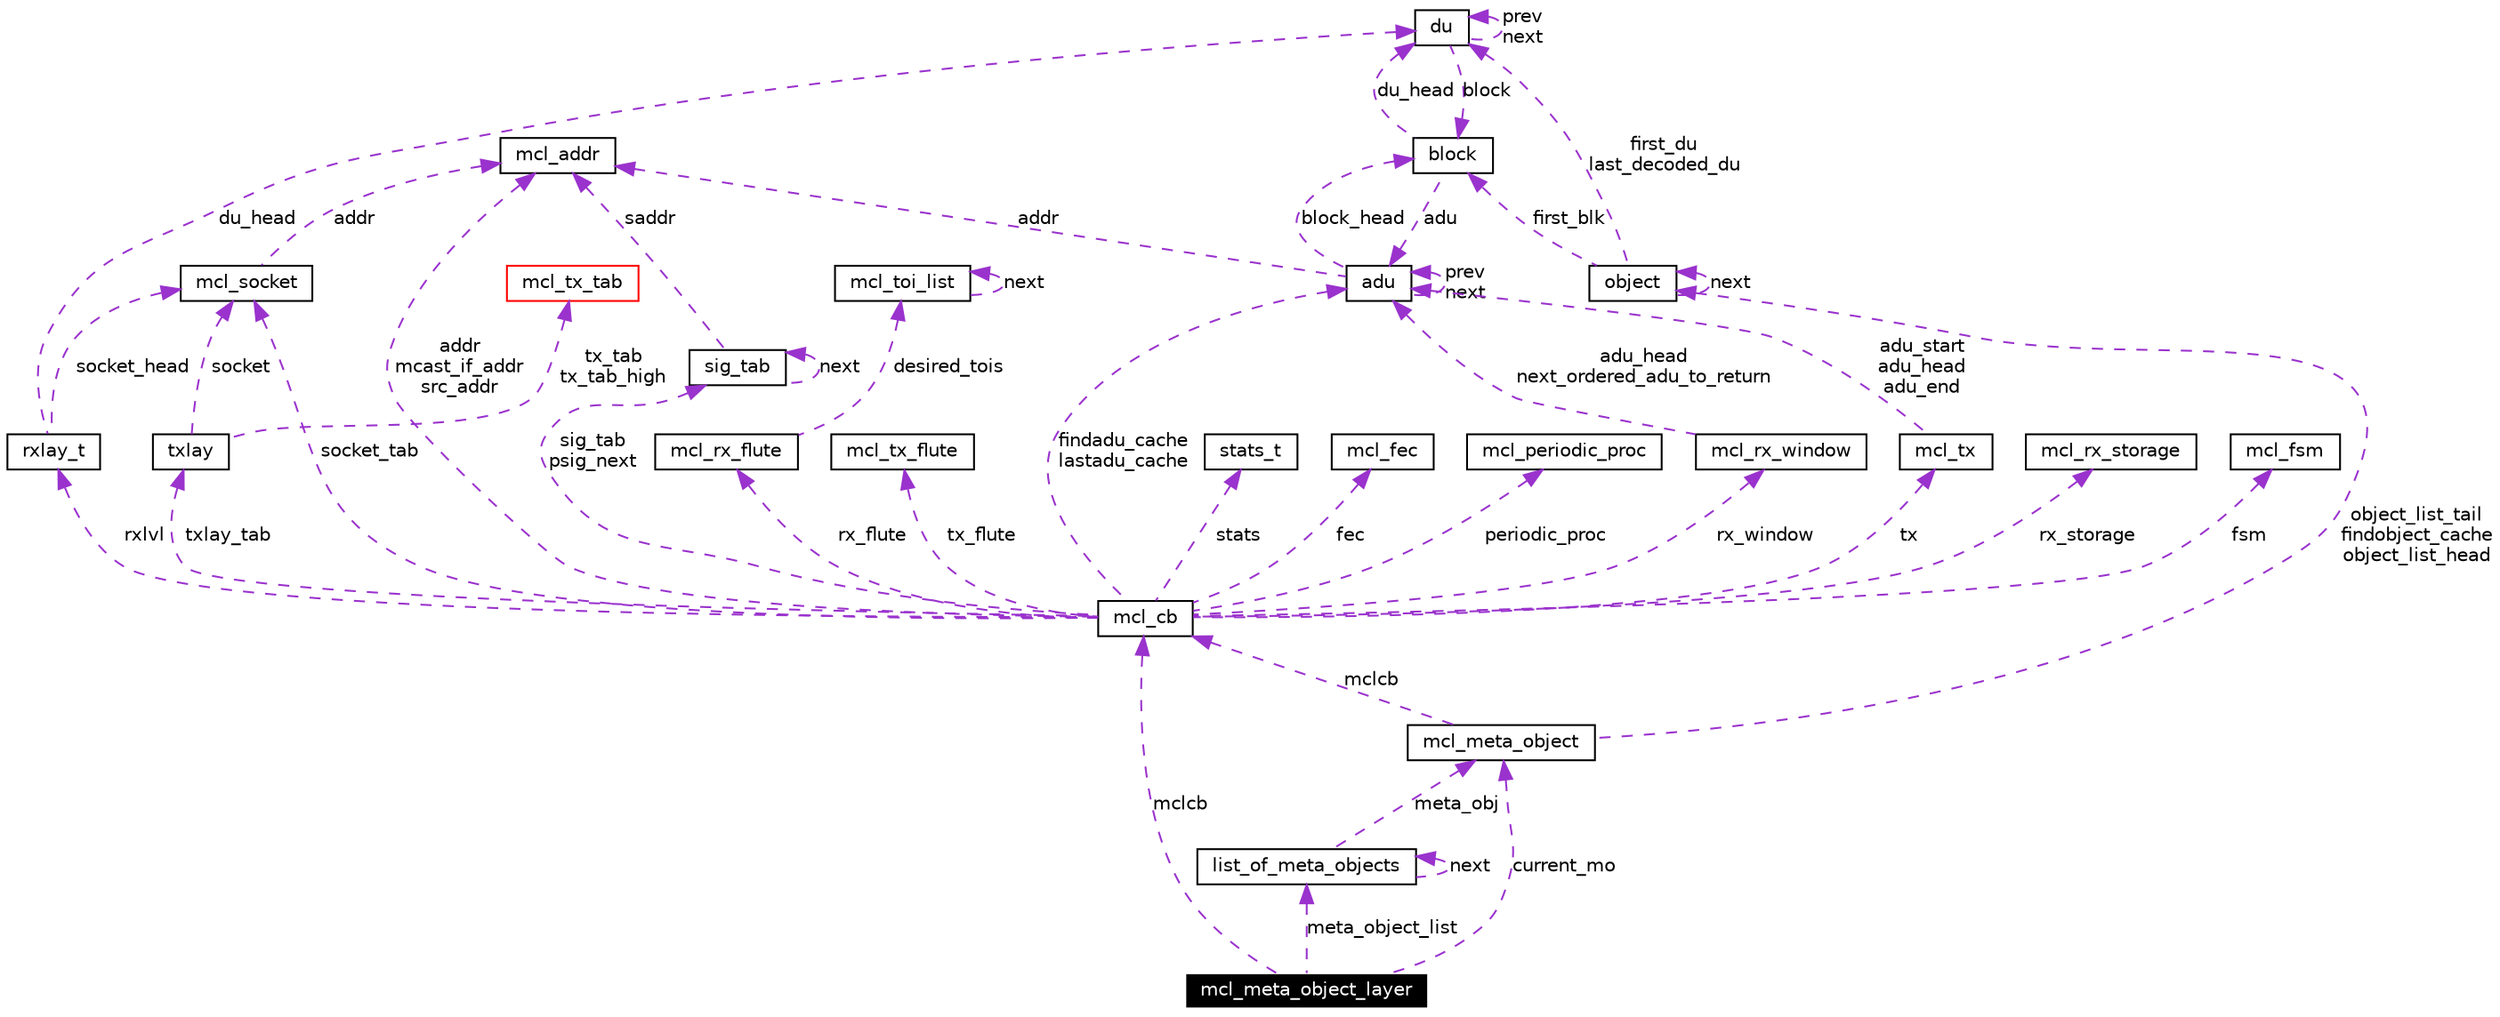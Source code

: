 digraph G
{
  edge [fontname="Helvetica",fontsize=10,labelfontname="Helvetica",labelfontsize=10];
  node [fontname="Helvetica",fontsize=10,shape=record];
  Node1 [label="mcl_meta_object_layer",height=0.2,width=0.4,color="white", fillcolor="black", style="filled" fontcolor="white"];
  Node2 -> Node1 [dir=back,color="darkorchid3",fontsize=10,style="dashed",label="current_mo",fontname="Helvetica"];
  Node2 [label="mcl_meta_object",height=0.2,width=0.4,color="black",URL="$classmcl__meta__object.html"];
  Node3 -> Node2 [dir=back,color="darkorchid3",fontsize=10,style="dashed",label="mclcb",fontname="Helvetica"];
  Node3 [label="mcl_cb",height=0.2,width=0.4,color="black",URL="$classmcl__cb.html"];
  Node4 -> Node3 [dir=back,color="darkorchid3",fontsize=10,style="dashed",label="fsm",fontname="Helvetica"];
  Node4 [label="mcl_fsm",height=0.2,width=0.4,color="black",URL="$classmcl__fsm.html"];
  Node5 -> Node3 [dir=back,color="darkorchid3",fontsize=10,style="dashed",label="socket_tab",fontname="Helvetica"];
  Node5 [label="mcl_socket",height=0.2,width=0.4,color="black",URL="$classmcl__socket.html"];
  Node6 -> Node5 [dir=back,color="darkorchid3",fontsize=10,style="dashed",label="addr",fontname="Helvetica"];
  Node6 [label="mcl_addr",height=0.2,width=0.4,color="black",URL="$classmcl__addr.html"];
  Node7 -> Node3 [dir=back,color="darkorchid3",fontsize=10,style="dashed",label="rxlvl",fontname="Helvetica"];
  Node7 [label="rxlay_t",height=0.2,width=0.4,color="black",URL="$structrxlay__t.html"];
  Node8 -> Node7 [dir=back,color="darkorchid3",fontsize=10,style="dashed",label="du_head",fontname="Helvetica"];
  Node8 [label="du",height=0.2,width=0.4,color="black",URL="$structdu.html"];
  Node8 -> Node8 [dir=back,color="darkorchid3",fontsize=10,style="dashed",label="prev\nnext",fontname="Helvetica"];
  Node9 -> Node8 [dir=back,color="darkorchid3",fontsize=10,style="dashed",label="block",fontname="Helvetica"];
  Node9 [label="block",height=0.2,width=0.4,color="black",URL="$structblock.html"];
  Node8 -> Node9 [dir=back,color="darkorchid3",fontsize=10,style="dashed",label="du_head",fontname="Helvetica"];
  Node10 -> Node9 [dir=back,color="darkorchid3",fontsize=10,style="dashed",label="adu",fontname="Helvetica"];
  Node10 [label="adu",height=0.2,width=0.4,color="black",URL="$structadu.html"];
  Node9 -> Node10 [dir=back,color="darkorchid3",fontsize=10,style="dashed",label="block_head",fontname="Helvetica"];
  Node10 -> Node10 [dir=back,color="darkorchid3",fontsize=10,style="dashed",label="prev\nnext",fontname="Helvetica"];
  Node6 -> Node10 [dir=back,color="darkorchid3",fontsize=10,style="dashed",label="addr",fontname="Helvetica"];
  Node5 -> Node7 [dir=back,color="darkorchid3",fontsize=10,style="dashed",label="socket_head",fontname="Helvetica"];
  Node11 -> Node3 [dir=back,color="darkorchid3",fontsize=10,style="dashed",label="rx_flute",fontname="Helvetica"];
  Node11 [label="mcl_rx_flute",height=0.2,width=0.4,color="black",URL="$classmcl__rx__flute.html"];
  Node12 -> Node11 [dir=back,color="darkorchid3",fontsize=10,style="dashed",label="desired_tois",fontname="Helvetica"];
  Node12 [label="mcl_toi_list",height=0.2,width=0.4,color="black",URL="$structmcl__toi__list.html"];
  Node12 -> Node12 [dir=back,color="darkorchid3",fontsize=10,style="dashed",label="next",fontname="Helvetica"];
  Node13 -> Node3 [dir=back,color="darkorchid3",fontsize=10,style="dashed",label="rx_window",fontname="Helvetica"];
  Node13 [label="mcl_rx_window",height=0.2,width=0.4,color="black",URL="$classmcl__rx__window.html"];
  Node10 -> Node13 [dir=back,color="darkorchid3",fontsize=10,style="dashed",label="adu_head\nnext_ordered_adu_to_return",fontname="Helvetica"];
  Node14 -> Node3 [dir=back,color="darkorchid3",fontsize=10,style="dashed",label="tx_flute",fontname="Helvetica"];
  Node14 [label="mcl_tx_flute",height=0.2,width=0.4,color="black",URL="$classmcl__tx__flute.html"];
  Node15 -> Node3 [dir=back,color="darkorchid3",fontsize=10,style="dashed",label="txlay_tab",fontname="Helvetica"];
  Node15 [label="txlay",height=0.2,width=0.4,color="black",URL="$structtxlay.html"];
  Node5 -> Node15 [dir=back,color="darkorchid3",fontsize=10,style="dashed",label="socket",fontname="Helvetica"];
  Node16 -> Node15 [dir=back,color="darkorchid3",fontsize=10,style="dashed",label="tx_tab\ntx_tab_high",fontname="Helvetica"];
  Node16 [label="mcl_tx_tab",height=0.2,width=0.4,color="red",URL="$classmcl__tx__tab.html"];
  Node17 -> Node3 [dir=back,color="darkorchid3",fontsize=10,style="dashed",label="stats",fontname="Helvetica"];
  Node17 [label="stats_t",height=0.2,width=0.4,color="black",URL="$structstats__t.html"];
  Node18 -> Node3 [dir=back,color="darkorchid3",fontsize=10,style="dashed",label="fec",fontname="Helvetica"];
  Node18 [label="mcl_fec",height=0.2,width=0.4,color="black",URL="$classmcl__fec.html"];
  Node19 -> Node3 [dir=back,color="darkorchid3",fontsize=10,style="dashed",label="periodic_proc",fontname="Helvetica"];
  Node19 [label="mcl_periodic_proc",height=0.2,width=0.4,color="black",URL="$classmcl__periodic__proc.html"];
  Node10 -> Node3 [dir=back,color="darkorchid3",fontsize=10,style="dashed",label="findadu_cache\nlastadu_cache",fontname="Helvetica"];
  Node20 -> Node3 [dir=back,color="darkorchid3",fontsize=10,style="dashed",label="sig_tab\npsig_next",fontname="Helvetica"];
  Node20 [label="sig_tab",height=0.2,width=0.4,color="black",URL="$structsig__tab.html"];
  Node6 -> Node20 [dir=back,color="darkorchid3",fontsize=10,style="dashed",label="saddr",fontname="Helvetica"];
  Node20 -> Node20 [dir=back,color="darkorchid3",fontsize=10,style="dashed",label="next",fontname="Helvetica"];
  Node6 -> Node3 [dir=back,color="darkorchid3",fontsize=10,style="dashed",label="addr\nmcast_if_addr\nsrc_addr",fontname="Helvetica"];
  Node21 -> Node3 [dir=back,color="darkorchid3",fontsize=10,style="dashed",label="tx",fontname="Helvetica"];
  Node21 [label="mcl_tx",height=0.2,width=0.4,color="black",URL="$classmcl__tx.html"];
  Node10 -> Node21 [dir=back,color="darkorchid3",fontsize=10,style="dashed",label="adu_start\nadu_head\nadu_end",fontname="Helvetica"];
  Node22 -> Node3 [dir=back,color="darkorchid3",fontsize=10,style="dashed",label="rx_storage",fontname="Helvetica"];
  Node22 [label="mcl_rx_storage",height=0.2,width=0.4,color="black",URL="$classmcl__rx__storage.html"];
  Node23 -> Node2 [dir=back,color="darkorchid3",fontsize=10,style="dashed",label="object_list_tail\nfindobject_cache\nobject_list_head",fontname="Helvetica"];
  Node23 [label="object",height=0.2,width=0.4,color="black",URL="$structobject.html"];
  Node8 -> Node23 [dir=back,color="darkorchid3",fontsize=10,style="dashed",label="first_du\nlast_decoded_du",fontname="Helvetica"];
  Node9 -> Node23 [dir=back,color="darkorchid3",fontsize=10,style="dashed",label="first_blk",fontname="Helvetica"];
  Node23 -> Node23 [dir=back,color="darkorchid3",fontsize=10,style="dashed",label="next",fontname="Helvetica"];
  Node3 -> Node1 [dir=back,color="darkorchid3",fontsize=10,style="dashed",label="mclcb",fontname="Helvetica"];
  Node24 -> Node1 [dir=back,color="darkorchid3",fontsize=10,style="dashed",label="meta_object_list",fontname="Helvetica"];
  Node24 [label="list_of_meta_objects",height=0.2,width=0.4,color="black",URL="$structlist__of__meta__objects.html"];
  Node2 -> Node24 [dir=back,color="darkorchid3",fontsize=10,style="dashed",label="meta_obj",fontname="Helvetica"];
  Node24 -> Node24 [dir=back,color="darkorchid3",fontsize=10,style="dashed",label="next",fontname="Helvetica"];
}
